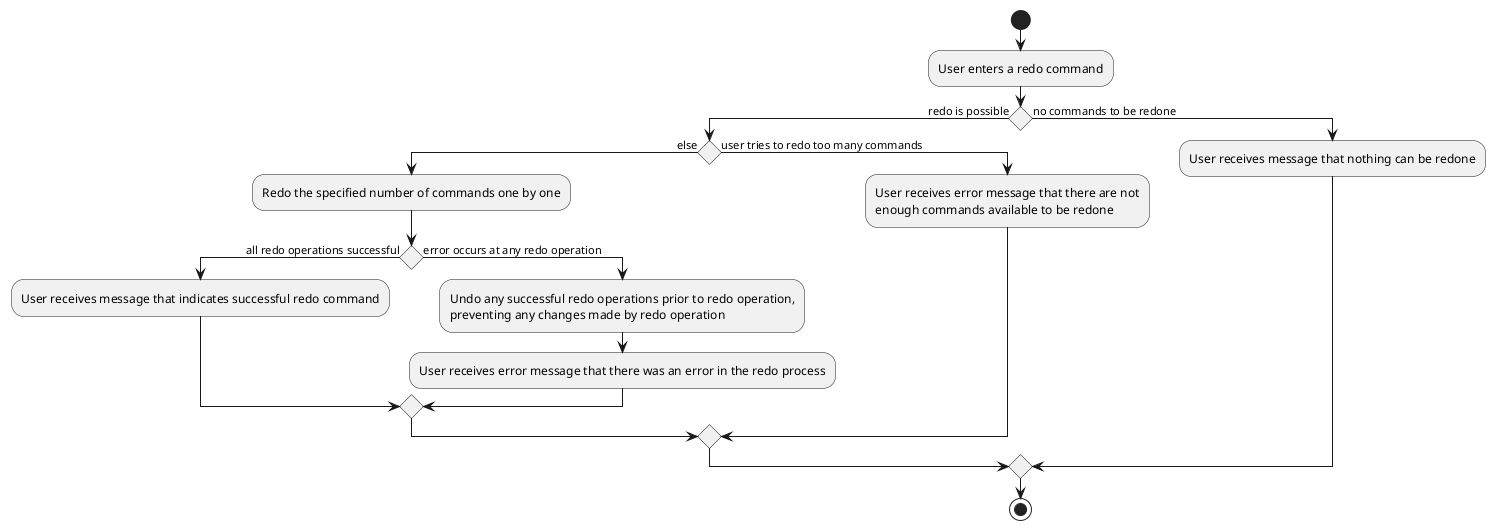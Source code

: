 @startuml

start
:User enters a redo command;
if () then (redo is possible)
    if () then (else)
        :Redo the specified number of commands one by one;
        if () then (all redo operations successful)
            :User receives message that indicates successful redo command;
        else (error occurs at any redo operation)
            :Undo any successful redo operations prior to redo operation,
            preventing any changes made by redo operation;
            :User receives error message that there was an error in the redo process;
        endif
    else (user tries to redo too many commands)
        :User receives error message that there are not
        enough commands available to be redone;
    endif
else (no commands to be redone)
    :User receives message that nothing can be redone;
endif
stop

@enduml
